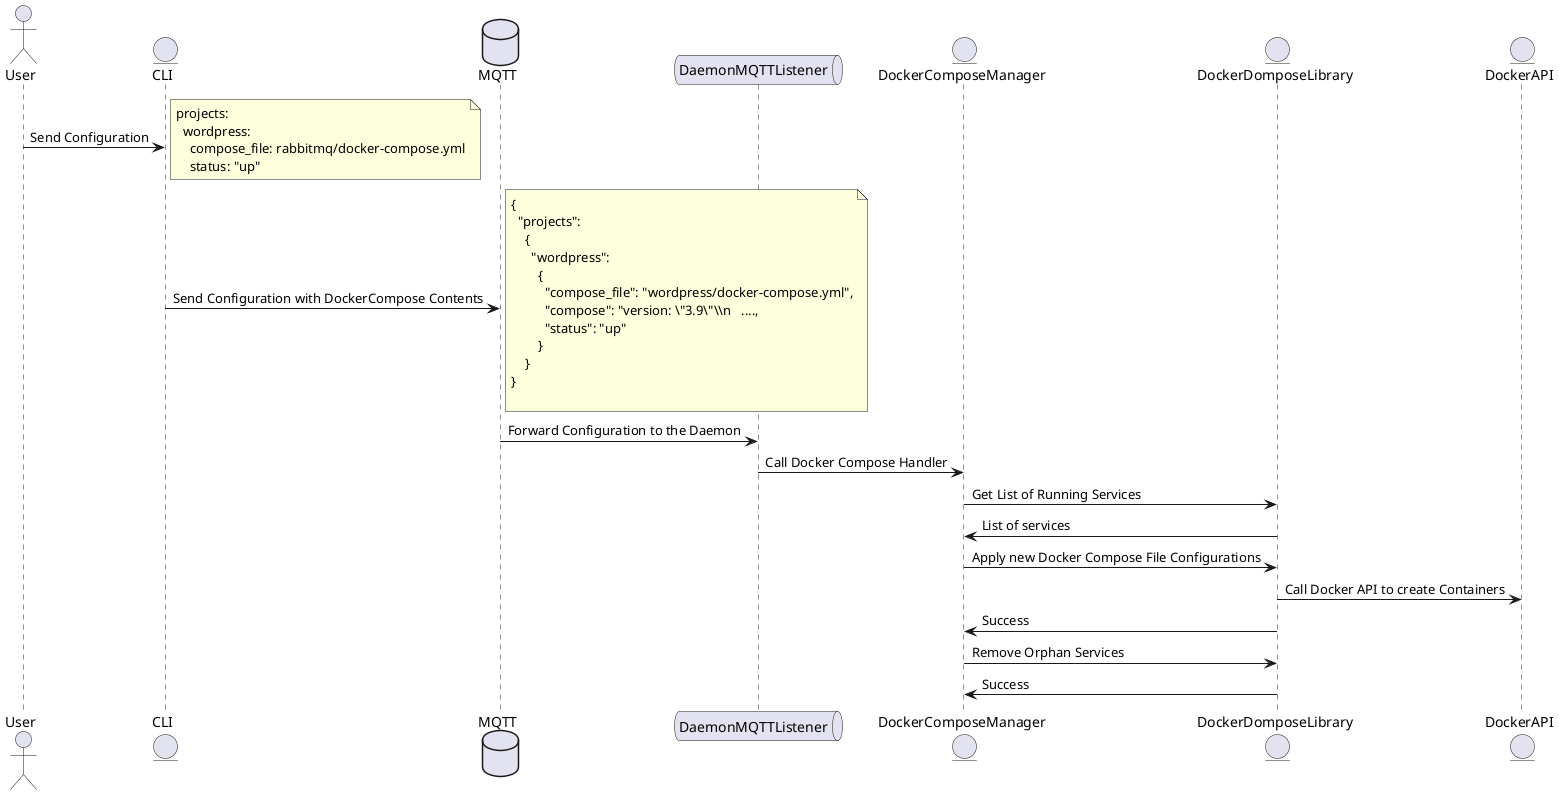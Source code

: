 	
@startuml events
actor User
entity CLI
database MQTT
queue DaemonMQTTListener
entity DockerComposeManager
entity DockerDomposeLibrary
entity DockerAPI


User -> CLI: Send Configuration
note right
projects: 
  wordpress:
    compose_file: rabbitmq/docker-compose.yml
    status: "up"
end note
CLI -> MQTT: Send Configuration with DockerCompose Contents
note right
{
  "projects":
    {
      "wordpress":
        {
          "compose_file": "wordpress/docker-compose.yml",
          "compose": "version: \"3.9\"\\n   ....,
          "status": "up"
        }
    }
}

end note
MQTT -> DaemonMQTTListener: Forward Configuration to the Daemon
DaemonMQTTListener -> DockerComposeManager: Call Docker Compose Handler
DockerComposeManager -> DockerDomposeLibrary: Get List of Running Services
DockerDomposeLibrary -> DockerComposeManager: List of services
DockerComposeManager -> DockerDomposeLibrary: Apply new Docker Compose File Configurations
DockerDomposeLibrary -> DockerAPI: Call Docker API to create Containers
DockerDomposeLibrary -> DockerComposeManager: Success
DockerComposeManager -> DockerDomposeLibrary: Remove Orphan Services
DockerDomposeLibrary -> DockerComposeManager: Success

@enduml
